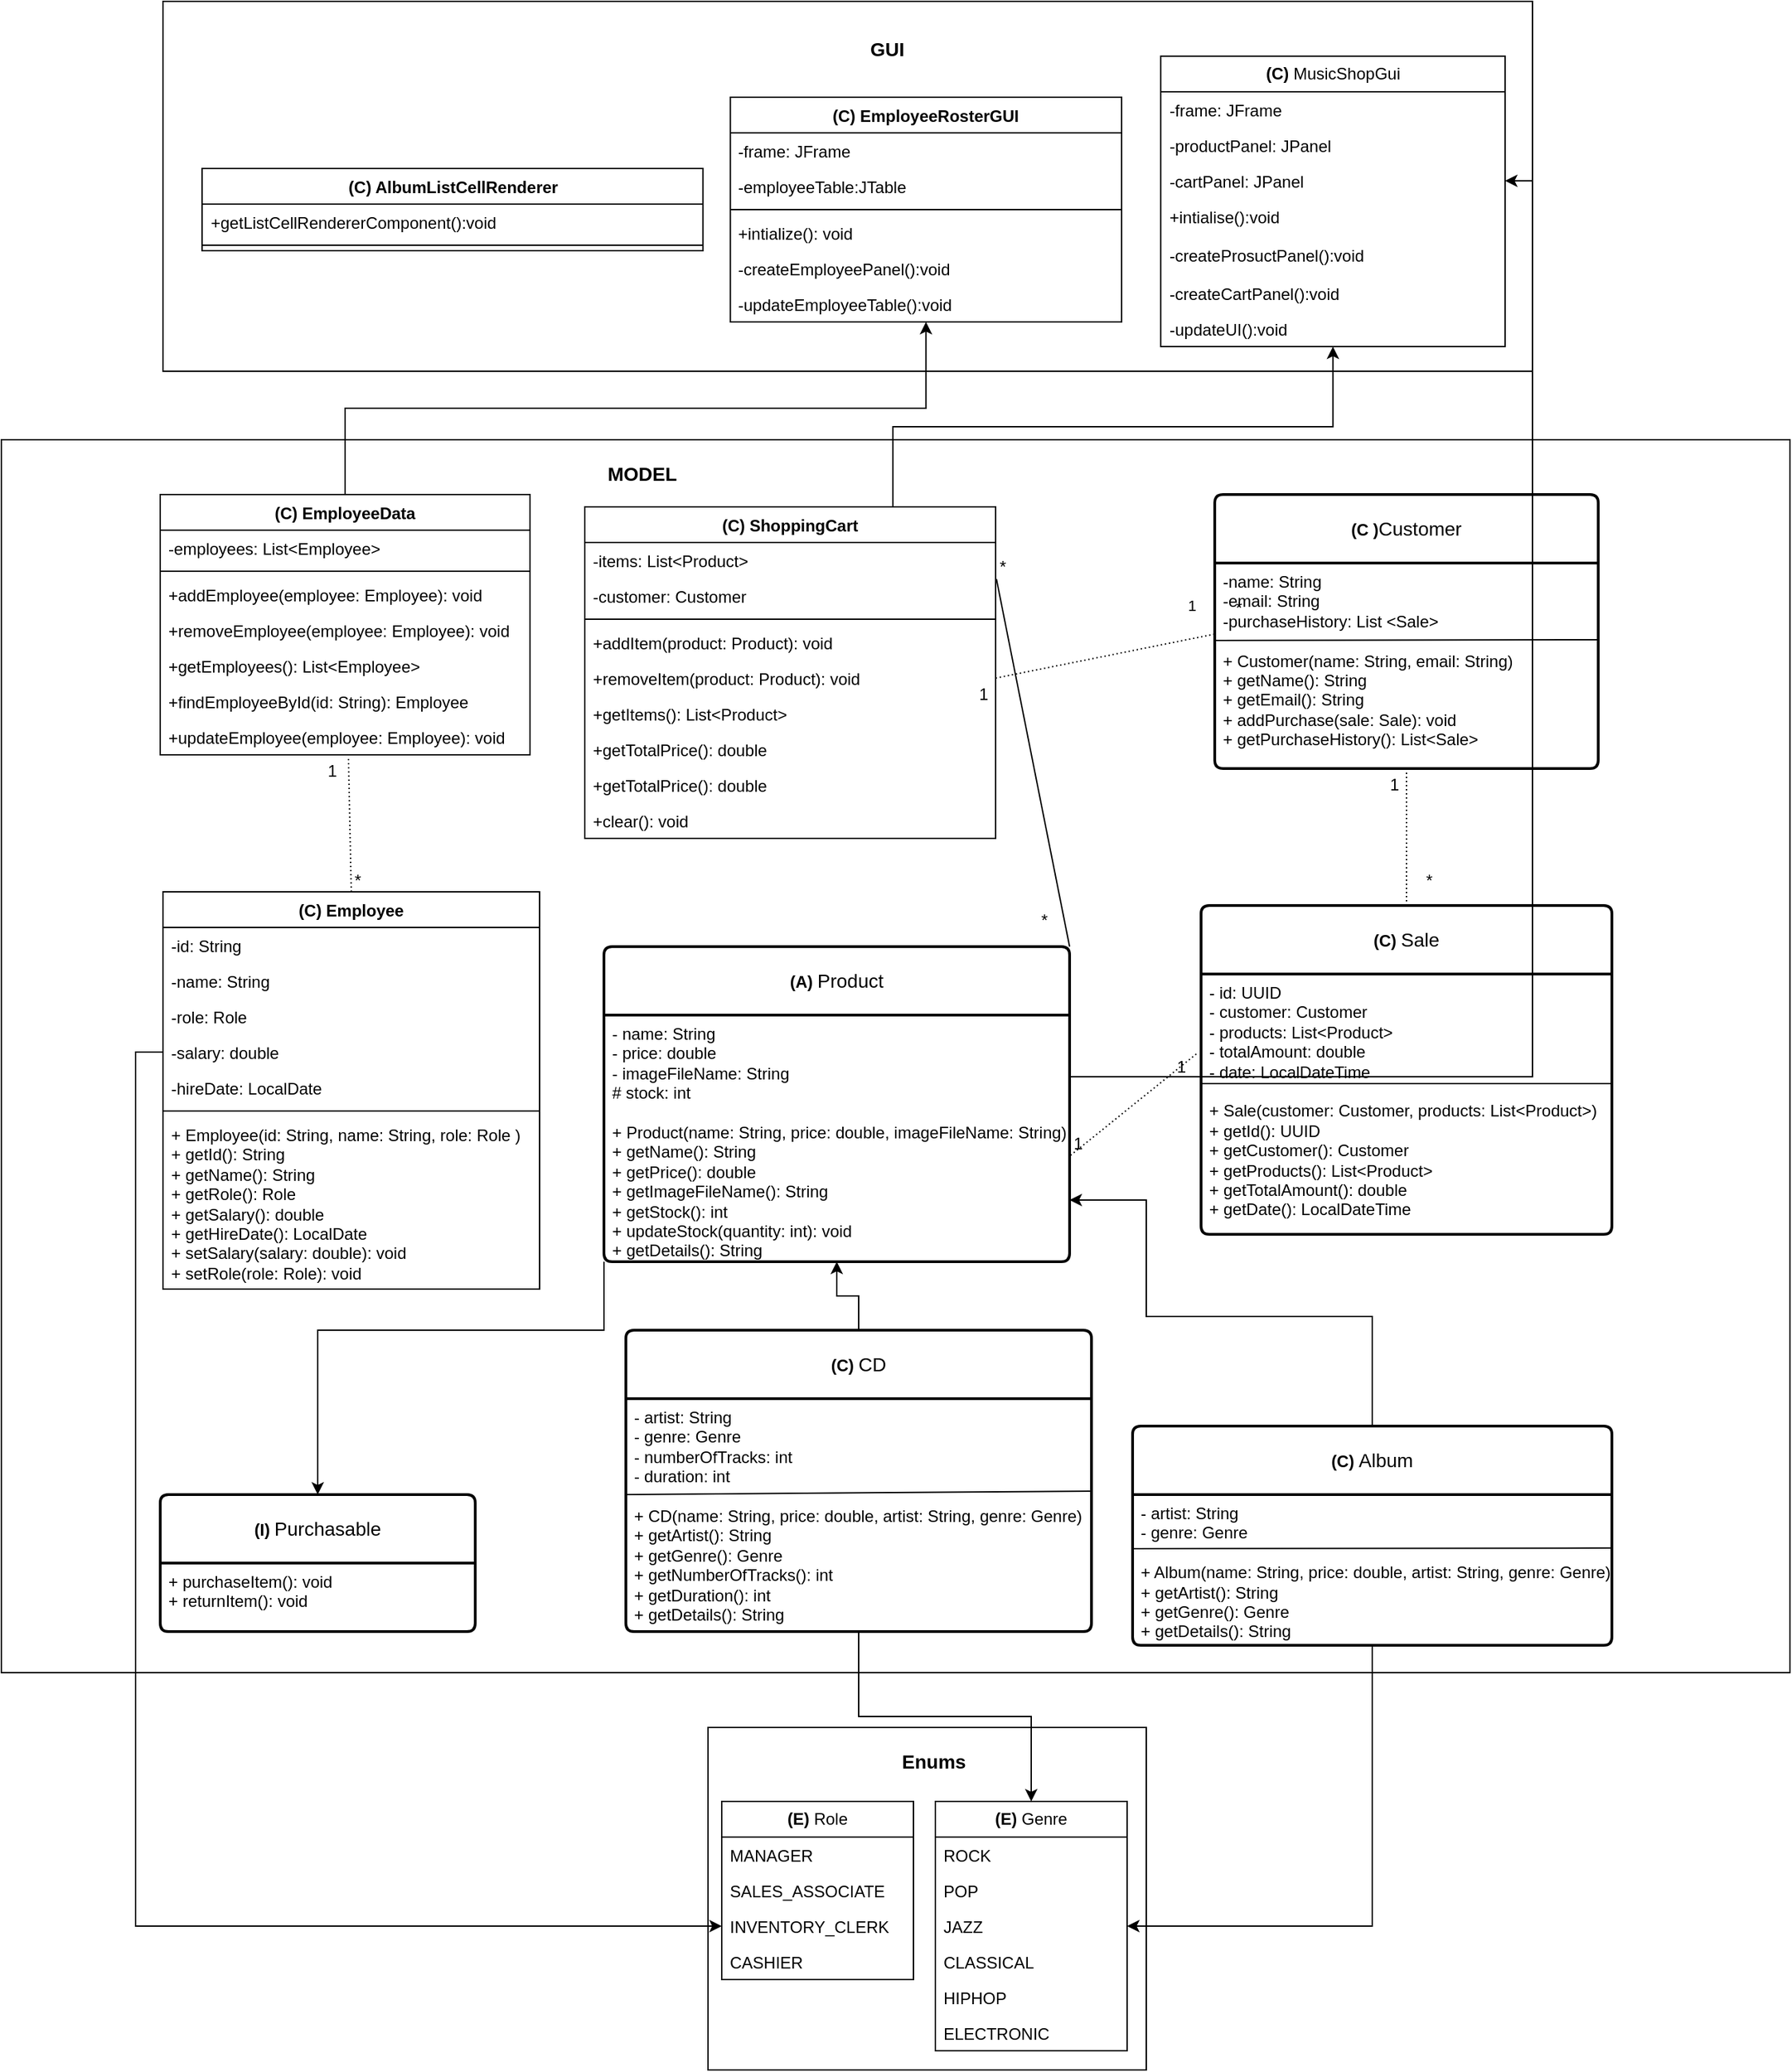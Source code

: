 <mxfile version="24.9.3">
  <diagram id="C5RBs43oDa-KdzZeNtuy" name="Page-1">
    <mxGraphModel dx="3143" dy="1202" grid="1" gridSize="10" guides="1" tooltips="1" connect="1" arrows="1" fold="1" page="1" pageScale="1" pageWidth="827" pageHeight="1169" math="0" shadow="0">
      <root>
        <mxCell id="WIyWlLk6GJQsqaUBKTNV-0" />
        <mxCell id="WIyWlLk6GJQsqaUBKTNV-1" parent="WIyWlLk6GJQsqaUBKTNV-0" />
        <mxCell id="kFVm6DLGCeXIeXEloJKa-37" value="" style="group" parent="WIyWlLk6GJQsqaUBKTNV-1" vertex="1" connectable="0">
          <mxGeometry x="490" y="1280" width="320" height="250" as="geometry" />
        </mxCell>
        <mxCell id="kFVm6DLGCeXIeXEloJKa-22" value="" style="rounded=0;whiteSpace=wrap;html=1;" parent="kFVm6DLGCeXIeXEloJKa-37" vertex="1">
          <mxGeometry width="320" height="250" as="geometry" />
        </mxCell>
        <mxCell id="kFVm6DLGCeXIeXEloJKa-23" value="&lt;font style=&quot;font-size: 14px;&quot;&gt;&lt;b&gt;Enums&lt;/b&gt;&lt;/font&gt;" style="text;html=1;align=center;verticalAlign=middle;whiteSpace=wrap;rounded=0;" parent="kFVm6DLGCeXIeXEloJKa-37" vertex="1">
          <mxGeometry x="120" y="10" width="90" height="30" as="geometry" />
        </mxCell>
        <mxCell id="kFVm6DLGCeXIeXEloJKa-29" value="&lt;span style=&quot;font-weight: 700;&quot;&gt;(E)&amp;nbsp;&lt;/span&gt;Role" style="swimlane;fontStyle=0;childLayout=stackLayout;horizontal=1;startSize=26;fillColor=none;horizontalStack=0;resizeParent=1;resizeParentMax=0;resizeLast=0;collapsible=1;marginBottom=0;whiteSpace=wrap;html=1;" parent="kFVm6DLGCeXIeXEloJKa-37" vertex="1">
          <mxGeometry x="10" y="54" width="140" height="130" as="geometry" />
        </mxCell>
        <mxCell id="kFVm6DLGCeXIeXEloJKa-30" value="MANAGER" style="text;strokeColor=none;fillColor=none;align=left;verticalAlign=top;spacingLeft=4;spacingRight=4;overflow=hidden;rotatable=0;points=[[0,0.5],[1,0.5]];portConstraint=eastwest;whiteSpace=wrap;html=1;" parent="kFVm6DLGCeXIeXEloJKa-29" vertex="1">
          <mxGeometry y="26" width="140" height="26" as="geometry" />
        </mxCell>
        <mxCell id="kFVm6DLGCeXIeXEloJKa-31" value="SALES_ASSOCIATE" style="text;strokeColor=none;fillColor=none;align=left;verticalAlign=top;spacingLeft=4;spacingRight=4;overflow=hidden;rotatable=0;points=[[0,0.5],[1,0.5]];portConstraint=eastwest;whiteSpace=wrap;html=1;" parent="kFVm6DLGCeXIeXEloJKa-29" vertex="1">
          <mxGeometry y="52" width="140" height="26" as="geometry" />
        </mxCell>
        <mxCell id="kFVm6DLGCeXIeXEloJKa-32" value="INVENTORY_CLERK" style="text;strokeColor=none;fillColor=none;align=left;verticalAlign=top;spacingLeft=4;spacingRight=4;overflow=hidden;rotatable=0;points=[[0,0.5],[1,0.5]];portConstraint=eastwest;whiteSpace=wrap;html=1;" parent="kFVm6DLGCeXIeXEloJKa-29" vertex="1">
          <mxGeometry y="78" width="140" height="26" as="geometry" />
        </mxCell>
        <mxCell id="kFVm6DLGCeXIeXEloJKa-41" value="CASHIER" style="text;strokeColor=none;fillColor=none;align=left;verticalAlign=top;spacingLeft=4;spacingRight=4;overflow=hidden;rotatable=0;points=[[0,0.5],[1,0.5]];portConstraint=eastwest;whiteSpace=wrap;html=1;" parent="kFVm6DLGCeXIeXEloJKa-29" vertex="1">
          <mxGeometry y="104" width="140" height="26" as="geometry" />
        </mxCell>
        <mxCell id="kFVm6DLGCeXIeXEloJKa-33" value="&lt;span style=&quot;font-weight: 700;&quot;&gt;(E)&amp;nbsp;&lt;/span&gt;Genre" style="swimlane;fontStyle=0;childLayout=stackLayout;horizontal=1;startSize=26;fillColor=none;horizontalStack=0;resizeParent=1;resizeParentMax=0;resizeLast=0;collapsible=1;marginBottom=0;whiteSpace=wrap;html=1;" parent="kFVm6DLGCeXIeXEloJKa-37" vertex="1">
          <mxGeometry x="166" y="54" width="140" height="182" as="geometry" />
        </mxCell>
        <mxCell id="kFVm6DLGCeXIeXEloJKa-34" value="ROCK" style="text;strokeColor=none;fillColor=none;align=left;verticalAlign=top;spacingLeft=4;spacingRight=4;overflow=hidden;rotatable=0;points=[[0,0.5],[1,0.5]];portConstraint=eastwest;whiteSpace=wrap;html=1;" parent="kFVm6DLGCeXIeXEloJKa-33" vertex="1">
          <mxGeometry y="26" width="140" height="26" as="geometry" />
        </mxCell>
        <mxCell id="kFVm6DLGCeXIeXEloJKa-35" value="POP" style="text;strokeColor=none;fillColor=none;align=left;verticalAlign=top;spacingLeft=4;spacingRight=4;overflow=hidden;rotatable=0;points=[[0,0.5],[1,0.5]];portConstraint=eastwest;whiteSpace=wrap;html=1;" parent="kFVm6DLGCeXIeXEloJKa-33" vertex="1">
          <mxGeometry y="52" width="140" height="26" as="geometry" />
        </mxCell>
        <mxCell id="kFVm6DLGCeXIeXEloJKa-36" value="JAZZ" style="text;strokeColor=none;fillColor=none;align=left;verticalAlign=top;spacingLeft=4;spacingRight=4;overflow=hidden;rotatable=0;points=[[0,0.5],[1,0.5]];portConstraint=eastwest;whiteSpace=wrap;html=1;" parent="kFVm6DLGCeXIeXEloJKa-33" vertex="1">
          <mxGeometry y="78" width="140" height="26" as="geometry" />
        </mxCell>
        <mxCell id="kFVm6DLGCeXIeXEloJKa-38" value="CLASSICAL" style="text;strokeColor=none;fillColor=none;align=left;verticalAlign=top;spacingLeft=4;spacingRight=4;overflow=hidden;rotatable=0;points=[[0,0.5],[1,0.5]];portConstraint=eastwest;whiteSpace=wrap;html=1;" parent="kFVm6DLGCeXIeXEloJKa-33" vertex="1">
          <mxGeometry y="104" width="140" height="26" as="geometry" />
        </mxCell>
        <mxCell id="kFVm6DLGCeXIeXEloJKa-39" value="HIPHOP" style="text;strokeColor=none;fillColor=none;align=left;verticalAlign=top;spacingLeft=4;spacingRight=4;overflow=hidden;rotatable=0;points=[[0,0.5],[1,0.5]];portConstraint=eastwest;whiteSpace=wrap;html=1;" parent="kFVm6DLGCeXIeXEloJKa-33" vertex="1">
          <mxGeometry y="130" width="140" height="26" as="geometry" />
        </mxCell>
        <mxCell id="kFVm6DLGCeXIeXEloJKa-40" value="ELECTRONIC" style="text;strokeColor=none;fillColor=none;align=left;verticalAlign=top;spacingLeft=4;spacingRight=4;overflow=hidden;rotatable=0;points=[[0,0.5],[1,0.5]];portConstraint=eastwest;whiteSpace=wrap;html=1;" parent="kFVm6DLGCeXIeXEloJKa-33" vertex="1">
          <mxGeometry y="156" width="140" height="26" as="geometry" />
        </mxCell>
        <mxCell id="kFVm6DLGCeXIeXEloJKa-62" value="" style="group" parent="WIyWlLk6GJQsqaUBKTNV-1" vertex="1" connectable="0">
          <mxGeometry x="92" y="20" width="1000" height="270" as="geometry" />
        </mxCell>
        <mxCell id="kFVm6DLGCeXIeXEloJKa-42" value="" style="rounded=0;whiteSpace=wrap;html=1;" parent="kFVm6DLGCeXIeXEloJKa-62" vertex="1">
          <mxGeometry width="1000.0" height="270" as="geometry" />
        </mxCell>
        <mxCell id="kFVm6DLGCeXIeXEloJKa-43" value="(C) AlbumListCellRenderer" style="swimlane;fontStyle=1;align=center;verticalAlign=top;childLayout=stackLayout;horizontal=1;startSize=26;horizontalStack=0;resizeParent=1;resizeParentMax=0;resizeLast=0;collapsible=1;marginBottom=0;whiteSpace=wrap;html=1;" parent="kFVm6DLGCeXIeXEloJKa-62" vertex="1">
          <mxGeometry x="28.571" y="122" width="365.714" height="60" as="geometry" />
        </mxCell>
        <mxCell id="kFVm6DLGCeXIeXEloJKa-44" value="+getListCellRendererComponent():void" style="text;strokeColor=none;fillColor=none;align=left;verticalAlign=top;spacingLeft=4;spacingRight=4;overflow=hidden;rotatable=0;points=[[0,0.5],[1,0.5]];portConstraint=eastwest;whiteSpace=wrap;html=1;" parent="kFVm6DLGCeXIeXEloJKa-43" vertex="1">
          <mxGeometry y="26" width="365.714" height="26" as="geometry" />
        </mxCell>
        <mxCell id="kFVm6DLGCeXIeXEloJKa-45" value="" style="line;strokeWidth=1;fillColor=none;align=left;verticalAlign=middle;spacingTop=-1;spacingLeft=3;spacingRight=3;rotatable=0;labelPosition=right;points=[];portConstraint=eastwest;strokeColor=inherit;" parent="kFVm6DLGCeXIeXEloJKa-43" vertex="1">
          <mxGeometry y="52" width="365.714" height="8" as="geometry" />
        </mxCell>
        <mxCell id="kFVm6DLGCeXIeXEloJKa-46" value="&lt;span style=&quot;font-weight: 700;&quot;&gt;(C)&amp;nbsp;&lt;/span&gt;MusicShopGui" style="swimlane;fontStyle=0;childLayout=stackLayout;horizontal=1;startSize=26;fillColor=none;horizontalStack=0;resizeParent=1;resizeParentMax=0;resizeLast=0;collapsible=1;marginBottom=0;whiteSpace=wrap;html=1;" parent="kFVm6DLGCeXIeXEloJKa-62" vertex="1">
          <mxGeometry x="728.571" y="40" width="251.429" height="212" as="geometry" />
        </mxCell>
        <mxCell id="kFVm6DLGCeXIeXEloJKa-47" value="-frame: JFrame&lt;div&gt;&lt;br&gt;&lt;/div&gt;" style="text;strokeColor=none;fillColor=none;align=left;verticalAlign=top;spacingLeft=4;spacingRight=4;overflow=hidden;rotatable=0;points=[[0,0.5],[1,0.5]];portConstraint=eastwest;whiteSpace=wrap;html=1;" parent="kFVm6DLGCeXIeXEloJKa-46" vertex="1">
          <mxGeometry y="26" width="251.429" height="26" as="geometry" />
        </mxCell>
        <mxCell id="kFVm6DLGCeXIeXEloJKa-48" value="&lt;div&gt;-productPanel: JPanel&lt;/div&gt;" style="text;strokeColor=none;fillColor=none;align=left;verticalAlign=top;spacingLeft=4;spacingRight=4;overflow=hidden;rotatable=0;points=[[0,0.5],[1,0.5]];portConstraint=eastwest;whiteSpace=wrap;html=1;" parent="kFVm6DLGCeXIeXEloJKa-46" vertex="1">
          <mxGeometry y="52" width="251.429" height="26" as="geometry" />
        </mxCell>
        <mxCell id="kFVm6DLGCeXIeXEloJKa-49" value="-cartPanel: JPanel" style="text;strokeColor=none;fillColor=none;align=left;verticalAlign=top;spacingLeft=4;spacingRight=4;overflow=hidden;rotatable=0;points=[[0,0.5],[1,0.5]];portConstraint=eastwest;whiteSpace=wrap;html=1;" parent="kFVm6DLGCeXIeXEloJKa-46" vertex="1">
          <mxGeometry y="78" width="251.429" height="26" as="geometry" />
        </mxCell>
        <mxCell id="kFVm6DLGCeXIeXEloJKa-50" value="&lt;div&gt;+intialise():void&lt;/div&gt;" style="text;strokeColor=none;fillColor=none;align=left;verticalAlign=top;spacingLeft=4;spacingRight=4;overflow=hidden;rotatable=0;points=[[0,0.5],[1,0.5]];portConstraint=eastwest;whiteSpace=wrap;html=1;" parent="kFVm6DLGCeXIeXEloJKa-46" vertex="1">
          <mxGeometry y="104" width="251.429" height="28" as="geometry" />
        </mxCell>
        <mxCell id="kFVm6DLGCeXIeXEloJKa-51" value="-createProsuctPanel():void" style="text;strokeColor=none;fillColor=none;align=left;verticalAlign=top;spacingLeft=4;spacingRight=4;overflow=hidden;rotatable=0;points=[[0,0.5],[1,0.5]];portConstraint=eastwest;whiteSpace=wrap;html=1;" parent="kFVm6DLGCeXIeXEloJKa-46" vertex="1">
          <mxGeometry y="132" width="251.429" height="28" as="geometry" />
        </mxCell>
        <mxCell id="kFVm6DLGCeXIeXEloJKa-52" value="-createCartPanel():void" style="text;strokeColor=none;fillColor=none;align=left;verticalAlign=top;spacingLeft=4;spacingRight=4;overflow=hidden;rotatable=0;points=[[0,0.5],[1,0.5]];portConstraint=eastwest;whiteSpace=wrap;html=1;" parent="kFVm6DLGCeXIeXEloJKa-46" vertex="1">
          <mxGeometry y="160" width="251.429" height="26" as="geometry" />
        </mxCell>
        <mxCell id="kFVm6DLGCeXIeXEloJKa-53" value="-updateUI():void" style="text;strokeColor=none;fillColor=none;align=left;verticalAlign=top;spacingLeft=4;spacingRight=4;overflow=hidden;rotatable=0;points=[[0,0.5],[1,0.5]];portConstraint=eastwest;whiteSpace=wrap;html=1;" parent="kFVm6DLGCeXIeXEloJKa-46" vertex="1">
          <mxGeometry y="186" width="251.429" height="26" as="geometry" />
        </mxCell>
        <mxCell id="kFVm6DLGCeXIeXEloJKa-54" value="(C) EmployeeRosterGUI" style="swimlane;fontStyle=1;align=center;verticalAlign=top;childLayout=stackLayout;horizontal=1;startSize=26;horizontalStack=0;resizeParent=1;resizeParentMax=0;resizeLast=0;collapsible=1;marginBottom=0;whiteSpace=wrap;html=1;" parent="kFVm6DLGCeXIeXEloJKa-62" vertex="1">
          <mxGeometry x="414.286" y="70" width="285.714" height="164" as="geometry" />
        </mxCell>
        <mxCell id="kFVm6DLGCeXIeXEloJKa-55" value="-frame: JFrame&lt;div&gt;&lt;br&gt;&lt;/div&gt;" style="text;strokeColor=none;fillColor=none;align=left;verticalAlign=top;spacingLeft=4;spacingRight=4;overflow=hidden;rotatable=0;points=[[0,0.5],[1,0.5]];portConstraint=eastwest;whiteSpace=wrap;html=1;" parent="kFVm6DLGCeXIeXEloJKa-54" vertex="1">
          <mxGeometry y="26" width="285.714" height="26" as="geometry" />
        </mxCell>
        <mxCell id="kFVm6DLGCeXIeXEloJKa-56" value="-employeeTable:JTable" style="text;strokeColor=none;fillColor=none;align=left;verticalAlign=top;spacingLeft=4;spacingRight=4;overflow=hidden;rotatable=0;points=[[0,0.5],[1,0.5]];portConstraint=eastwest;whiteSpace=wrap;html=1;" parent="kFVm6DLGCeXIeXEloJKa-54" vertex="1">
          <mxGeometry y="52" width="285.714" height="26" as="geometry" />
        </mxCell>
        <mxCell id="kFVm6DLGCeXIeXEloJKa-57" value="" style="line;strokeWidth=1;fillColor=none;align=left;verticalAlign=middle;spacingTop=-1;spacingLeft=3;spacingRight=3;rotatable=0;labelPosition=right;points=[];portConstraint=eastwest;strokeColor=inherit;" parent="kFVm6DLGCeXIeXEloJKa-54" vertex="1">
          <mxGeometry y="78" width="285.714" height="8" as="geometry" />
        </mxCell>
        <mxCell id="kFVm6DLGCeXIeXEloJKa-58" value="&lt;div&gt;+intialize(): void&lt;/div&gt;" style="text;strokeColor=none;fillColor=none;align=left;verticalAlign=top;spacingLeft=4;spacingRight=4;overflow=hidden;rotatable=0;points=[[0,0.5],[1,0.5]];portConstraint=eastwest;whiteSpace=wrap;html=1;" parent="kFVm6DLGCeXIeXEloJKa-54" vertex="1">
          <mxGeometry y="86" width="285.714" height="26" as="geometry" />
        </mxCell>
        <mxCell id="kFVm6DLGCeXIeXEloJKa-59" value="&lt;div&gt;-createEmployeePanel():void&lt;/div&gt;" style="text;strokeColor=none;fillColor=none;align=left;verticalAlign=top;spacingLeft=4;spacingRight=4;overflow=hidden;rotatable=0;points=[[0,0.5],[1,0.5]];portConstraint=eastwest;whiteSpace=wrap;html=1;" parent="kFVm6DLGCeXIeXEloJKa-54" vertex="1">
          <mxGeometry y="112" width="285.714" height="26" as="geometry" />
        </mxCell>
        <mxCell id="kFVm6DLGCeXIeXEloJKa-60" value="&lt;div&gt;-updateEmployeeTable():void&lt;/div&gt;" style="text;strokeColor=none;fillColor=none;align=left;verticalAlign=top;spacingLeft=4;spacingRight=4;overflow=hidden;rotatable=0;points=[[0,0.5],[1,0.5]];portConstraint=eastwest;whiteSpace=wrap;html=1;" parent="kFVm6DLGCeXIeXEloJKa-54" vertex="1">
          <mxGeometry y="138" width="285.714" height="26" as="geometry" />
        </mxCell>
        <mxCell id="kFVm6DLGCeXIeXEloJKa-61" value="&lt;font style=&quot;font-size: 14px;&quot;&gt;&lt;b&gt;GUI&lt;/b&gt;&lt;/font&gt;" style="text;html=1;align=center;verticalAlign=middle;whiteSpace=wrap;rounded=0;" parent="kFVm6DLGCeXIeXEloJKa-62" vertex="1">
          <mxGeometry x="385.714" y="10" width="285.714" height="50" as="geometry" />
        </mxCell>
        <mxCell id="kFVm6DLGCeXIeXEloJKa-63" value="" style="rounded=0;whiteSpace=wrap;html=1;" parent="WIyWlLk6GJQsqaUBKTNV-1" vertex="1">
          <mxGeometry x="-26" y="340" width="1306" height="900" as="geometry" />
        </mxCell>
        <mxCell id="kFVm6DLGCeXIeXEloJKa-64" value="&lt;font style=&quot;font-size: 14px;&quot;&gt;&lt;b&gt;MODEL&lt;/b&gt;&lt;/font&gt;" style="text;html=1;align=center;verticalAlign=middle;whiteSpace=wrap;rounded=0;" parent="WIyWlLk6GJQsqaUBKTNV-1" vertex="1">
          <mxGeometry x="367" y="330" width="150" height="70" as="geometry" />
        </mxCell>
        <mxCell id="i0VJuO2JSiCdqMd-ub6m-29" style="edgeStyle=orthogonalEdgeStyle;rounded=0;orthogonalLoop=1;jettySize=auto;html=1;exitX=0.5;exitY=0;exitDx=0;exitDy=0;" parent="WIyWlLk6GJQsqaUBKTNV-1" source="i0VJuO2JSiCdqMd-ub6m-20" target="kFVm6DLGCeXIeXEloJKa-54" edge="1">
          <mxGeometry relative="1" as="geometry" />
        </mxCell>
        <mxCell id="i0VJuO2JSiCdqMd-ub6m-20" value="(C) EmployeeData" style="swimlane;fontStyle=1;align=center;verticalAlign=top;childLayout=stackLayout;horizontal=1;startSize=26;horizontalStack=0;resizeParent=1;resizeParentMax=0;resizeLast=0;collapsible=1;marginBottom=0;whiteSpace=wrap;html=1;" parent="WIyWlLk6GJQsqaUBKTNV-1" vertex="1">
          <mxGeometry x="90" y="380" width="270" height="190" as="geometry" />
        </mxCell>
        <mxCell id="i0VJuO2JSiCdqMd-ub6m-21" value="&lt;div&gt;-employees: List&amp;lt;Employee&amp;gt;&lt;/div&gt;" style="text;strokeColor=none;fillColor=none;align=left;verticalAlign=top;spacingLeft=4;spacingRight=4;overflow=hidden;rotatable=0;points=[[0,0.5],[1,0.5]];portConstraint=eastwest;whiteSpace=wrap;html=1;" parent="i0VJuO2JSiCdqMd-ub6m-20" vertex="1">
          <mxGeometry y="26" width="270" height="26" as="geometry" />
        </mxCell>
        <mxCell id="i0VJuO2JSiCdqMd-ub6m-22" value="" style="line;strokeWidth=1;fillColor=none;align=left;verticalAlign=middle;spacingTop=-1;spacingLeft=3;spacingRight=3;rotatable=0;labelPosition=right;points=[];portConstraint=eastwest;strokeColor=inherit;" parent="i0VJuO2JSiCdqMd-ub6m-20" vertex="1">
          <mxGeometry y="52" width="270" height="8" as="geometry" />
        </mxCell>
        <mxCell id="i0VJuO2JSiCdqMd-ub6m-23" value="+addEmployee(employee: Employee): void" style="text;strokeColor=none;fillColor=none;align=left;verticalAlign=top;spacingLeft=4;spacingRight=4;overflow=hidden;rotatable=0;points=[[0,0.5],[1,0.5]];portConstraint=eastwest;whiteSpace=wrap;html=1;" parent="i0VJuO2JSiCdqMd-ub6m-20" vertex="1">
          <mxGeometry y="60" width="270" height="26" as="geometry" />
        </mxCell>
        <mxCell id="i0VJuO2JSiCdqMd-ub6m-24" value="&lt;div&gt;+removeEmployee(employee: Employee): void&lt;/div&gt;" style="text;strokeColor=none;fillColor=none;align=left;verticalAlign=top;spacingLeft=4;spacingRight=4;overflow=hidden;rotatable=0;points=[[0,0.5],[1,0.5]];portConstraint=eastwest;whiteSpace=wrap;html=1;" parent="i0VJuO2JSiCdqMd-ub6m-20" vertex="1">
          <mxGeometry y="86" width="270" height="26" as="geometry" />
        </mxCell>
        <mxCell id="i0VJuO2JSiCdqMd-ub6m-25" value="&lt;div&gt;+getEmployees(): List&amp;lt;Employee&amp;gt;&lt;/div&gt;" style="text;strokeColor=none;fillColor=none;align=left;verticalAlign=top;spacingLeft=4;spacingRight=4;overflow=hidden;rotatable=0;points=[[0,0.5],[1,0.5]];portConstraint=eastwest;whiteSpace=wrap;html=1;" parent="i0VJuO2JSiCdqMd-ub6m-20" vertex="1">
          <mxGeometry y="112" width="270" height="26" as="geometry" />
        </mxCell>
        <mxCell id="i0VJuO2JSiCdqMd-ub6m-26" value="&lt;div&gt;+findEmployeeById(id: String): Employee&lt;/div&gt;" style="text;strokeColor=none;fillColor=none;align=left;verticalAlign=top;spacingLeft=4;spacingRight=4;overflow=hidden;rotatable=0;points=[[0,0.5],[1,0.5]];portConstraint=eastwest;whiteSpace=wrap;html=1;" parent="i0VJuO2JSiCdqMd-ub6m-20" vertex="1">
          <mxGeometry y="138" width="270" height="26" as="geometry" />
        </mxCell>
        <mxCell id="i0VJuO2JSiCdqMd-ub6m-27" value="&lt;div&gt;+updateEmployee(employee: Employee): void&lt;/div&gt;" style="text;strokeColor=none;fillColor=none;align=left;verticalAlign=top;spacingLeft=4;spacingRight=4;overflow=hidden;rotatable=0;points=[[0,0.5],[1,0.5]];portConstraint=eastwest;whiteSpace=wrap;html=1;" parent="i0VJuO2JSiCdqMd-ub6m-20" vertex="1">
          <mxGeometry y="164" width="270" height="26" as="geometry" />
        </mxCell>
        <mxCell id="i0VJuO2JSiCdqMd-ub6m-40" style="edgeStyle=orthogonalEdgeStyle;rounded=0;orthogonalLoop=1;jettySize=auto;html=1;exitX=0.75;exitY=0;exitDx=0;exitDy=0;" parent="WIyWlLk6GJQsqaUBKTNV-1" source="i0VJuO2JSiCdqMd-ub6m-30" target="kFVm6DLGCeXIeXEloJKa-46" edge="1">
          <mxGeometry relative="1" as="geometry" />
        </mxCell>
        <mxCell id="i0VJuO2JSiCdqMd-ub6m-30" value="(C) ShoppingCart" style="swimlane;fontStyle=1;align=center;verticalAlign=top;childLayout=stackLayout;horizontal=1;startSize=26;horizontalStack=0;resizeParent=1;resizeParentMax=0;resizeLast=0;collapsible=1;marginBottom=0;whiteSpace=wrap;html=1;" parent="WIyWlLk6GJQsqaUBKTNV-1" vertex="1">
          <mxGeometry x="400" y="389" width="300" height="242" as="geometry" />
        </mxCell>
        <mxCell id="i0VJuO2JSiCdqMd-ub6m-31" value="-items: List&amp;lt;Product&amp;gt;" style="text;strokeColor=none;fillColor=none;align=left;verticalAlign=top;spacingLeft=4;spacingRight=4;overflow=hidden;rotatable=0;points=[[0,0.5],[1,0.5]];portConstraint=eastwest;whiteSpace=wrap;html=1;" parent="i0VJuO2JSiCdqMd-ub6m-30" vertex="1">
          <mxGeometry y="26" width="300" height="26" as="geometry" />
        </mxCell>
        <mxCell id="i0VJuO2JSiCdqMd-ub6m-33" value="-customer: Customer" style="text;strokeColor=none;fillColor=none;align=left;verticalAlign=top;spacingLeft=4;spacingRight=4;overflow=hidden;rotatable=0;points=[[0,0.5],[1,0.5]];portConstraint=eastwest;whiteSpace=wrap;html=1;" parent="i0VJuO2JSiCdqMd-ub6m-30" vertex="1">
          <mxGeometry y="52" width="300" height="26" as="geometry" />
        </mxCell>
        <mxCell id="i0VJuO2JSiCdqMd-ub6m-32" value="" style="line;strokeWidth=1;fillColor=none;align=left;verticalAlign=middle;spacingTop=-1;spacingLeft=3;spacingRight=3;rotatable=0;labelPosition=right;points=[];portConstraint=eastwest;strokeColor=inherit;" parent="i0VJuO2JSiCdqMd-ub6m-30" vertex="1">
          <mxGeometry y="78" width="300" height="8" as="geometry" />
        </mxCell>
        <mxCell id="i0VJuO2JSiCdqMd-ub6m-34" value="+addItem(product: Product): void" style="text;strokeColor=none;fillColor=none;align=left;verticalAlign=top;spacingLeft=4;spacingRight=4;overflow=hidden;rotatable=0;points=[[0,0.5],[1,0.5]];portConstraint=eastwest;whiteSpace=wrap;html=1;" parent="i0VJuO2JSiCdqMd-ub6m-30" vertex="1">
          <mxGeometry y="86" width="300" height="26" as="geometry" />
        </mxCell>
        <mxCell id="i0VJuO2JSiCdqMd-ub6m-35" value="+removeItem(product: Product): void" style="text;strokeColor=none;fillColor=none;align=left;verticalAlign=top;spacingLeft=4;spacingRight=4;overflow=hidden;rotatable=0;points=[[0,0.5],[1,0.5]];portConstraint=eastwest;whiteSpace=wrap;html=1;" parent="i0VJuO2JSiCdqMd-ub6m-30" vertex="1">
          <mxGeometry y="112" width="300" height="26" as="geometry" />
        </mxCell>
        <mxCell id="i0VJuO2JSiCdqMd-ub6m-36" value="+getItems(): List&amp;lt;Product&amp;gt;" style="text;strokeColor=none;fillColor=none;align=left;verticalAlign=top;spacingLeft=4;spacingRight=4;overflow=hidden;rotatable=0;points=[[0,0.5],[1,0.5]];portConstraint=eastwest;whiteSpace=wrap;html=1;" parent="i0VJuO2JSiCdqMd-ub6m-30" vertex="1">
          <mxGeometry y="138" width="300" height="26" as="geometry" />
        </mxCell>
        <mxCell id="i0VJuO2JSiCdqMd-ub6m-37" value="+getTotalPrice(): double" style="text;strokeColor=none;fillColor=none;align=left;verticalAlign=top;spacingLeft=4;spacingRight=4;overflow=hidden;rotatable=0;points=[[0,0.5],[1,0.5]];portConstraint=eastwest;whiteSpace=wrap;html=1;" parent="i0VJuO2JSiCdqMd-ub6m-30" vertex="1">
          <mxGeometry y="164" width="300" height="26" as="geometry" />
        </mxCell>
        <mxCell id="i0VJuO2JSiCdqMd-ub6m-38" value="+getTotalPrice(): double&lt;div&gt;&lt;/div&gt;" style="text;strokeColor=none;fillColor=none;align=left;verticalAlign=top;spacingLeft=4;spacingRight=4;overflow=hidden;rotatable=0;points=[[0,0.5],[1,0.5]];portConstraint=eastwest;whiteSpace=wrap;html=1;" parent="i0VJuO2JSiCdqMd-ub6m-30" vertex="1">
          <mxGeometry y="190" width="300" height="26" as="geometry" />
        </mxCell>
        <mxCell id="i0VJuO2JSiCdqMd-ub6m-39" value="+clear(): void&lt;div&gt;&lt;/div&gt;" style="text;strokeColor=none;fillColor=none;align=left;verticalAlign=top;spacingLeft=4;spacingRight=4;overflow=hidden;rotatable=0;points=[[0,0.5],[1,0.5]];portConstraint=eastwest;whiteSpace=wrap;html=1;" parent="i0VJuO2JSiCdqMd-ub6m-30" vertex="1">
          <mxGeometry y="216" width="300" height="26" as="geometry" />
        </mxCell>
        <mxCell id="i0VJuO2JSiCdqMd-ub6m-41" value="(C) Employee" style="swimlane;fontStyle=1;align=center;verticalAlign=top;childLayout=stackLayout;horizontal=1;startSize=26;horizontalStack=0;resizeParent=1;resizeParentMax=0;resizeLast=0;collapsible=1;marginBottom=0;whiteSpace=wrap;html=1;" parent="WIyWlLk6GJQsqaUBKTNV-1" vertex="1">
          <mxGeometry x="92" y="670" width="275" height="290" as="geometry" />
        </mxCell>
        <mxCell id="i0VJuO2JSiCdqMd-ub6m-42" value="-id: String" style="text;strokeColor=none;fillColor=none;align=left;verticalAlign=top;spacingLeft=4;spacingRight=4;overflow=hidden;rotatable=0;points=[[0,0.5],[1,0.5]];portConstraint=eastwest;whiteSpace=wrap;html=1;" parent="i0VJuO2JSiCdqMd-ub6m-41" vertex="1">
          <mxGeometry y="26" width="275" height="26" as="geometry" />
        </mxCell>
        <mxCell id="i0VJuO2JSiCdqMd-ub6m-44" value="-name: String" style="text;strokeColor=none;fillColor=none;align=left;verticalAlign=top;spacingLeft=4;spacingRight=4;overflow=hidden;rotatable=0;points=[[0,0.5],[1,0.5]];portConstraint=eastwest;whiteSpace=wrap;html=1;" parent="i0VJuO2JSiCdqMd-ub6m-41" vertex="1">
          <mxGeometry y="52" width="275" height="26" as="geometry" />
        </mxCell>
        <mxCell id="i0VJuO2JSiCdqMd-ub6m-45" value="-role: Role" style="text;strokeColor=none;fillColor=none;align=left;verticalAlign=top;spacingLeft=4;spacingRight=4;overflow=hidden;rotatable=0;points=[[0,0.5],[1,0.5]];portConstraint=eastwest;whiteSpace=wrap;html=1;" parent="i0VJuO2JSiCdqMd-ub6m-41" vertex="1">
          <mxGeometry y="78" width="275" height="26" as="geometry" />
        </mxCell>
        <mxCell id="i0VJuO2JSiCdqMd-ub6m-46" value="-salary: double" style="text;strokeColor=none;fillColor=none;align=left;verticalAlign=top;spacingLeft=4;spacingRight=4;overflow=hidden;rotatable=0;points=[[0,0.5],[1,0.5]];portConstraint=eastwest;whiteSpace=wrap;html=1;" parent="i0VJuO2JSiCdqMd-ub6m-41" vertex="1">
          <mxGeometry y="104" width="275" height="26" as="geometry" />
        </mxCell>
        <mxCell id="i0VJuO2JSiCdqMd-ub6m-48" value="-hireDate: LocalDate" style="text;strokeColor=none;fillColor=none;align=left;verticalAlign=top;spacingLeft=4;spacingRight=4;overflow=hidden;rotatable=0;points=[[0,0.5],[1,0.5]];portConstraint=eastwest;whiteSpace=wrap;html=1;" parent="i0VJuO2JSiCdqMd-ub6m-41" vertex="1">
          <mxGeometry y="130" width="275" height="26" as="geometry" />
        </mxCell>
        <mxCell id="i0VJuO2JSiCdqMd-ub6m-43" value="" style="line;strokeWidth=1;fillColor=none;align=left;verticalAlign=middle;spacingTop=-1;spacingLeft=3;spacingRight=3;rotatable=0;labelPosition=right;points=[];portConstraint=eastwest;strokeColor=inherit;" parent="i0VJuO2JSiCdqMd-ub6m-41" vertex="1">
          <mxGeometry y="156" width="275" height="8" as="geometry" />
        </mxCell>
        <mxCell id="i0VJuO2JSiCdqMd-ub6m-47" value="+ Employee(id: String, name: String, role: Role&lt;span style=&quot;background-color: initial;&quot;&gt;&amp;nbsp;)&lt;/span&gt;&lt;div&gt;+ getId(): String&lt;/div&gt;&lt;div&gt;+ getName(): String&lt;/div&gt;&lt;div&gt;+ getRole(): Role&lt;/div&gt;&lt;div&gt;+ getSalary(): double&lt;/div&gt;&lt;div&gt;+ getHireDate(): LocalDate&lt;/div&gt;&lt;div&gt;+ setSalary(salary: double): void&lt;/div&gt;&lt;div&gt;+ setRole(role: Role): void&lt;/div&gt;&lt;div&gt;&lt;div&gt;&lt;span style=&quot;background-color: initial;&quot;&gt;&lt;br&gt;&lt;/span&gt;&lt;/div&gt;&lt;/div&gt;" style="text;strokeColor=none;fillColor=none;align=left;verticalAlign=top;spacingLeft=4;spacingRight=4;overflow=hidden;rotatable=0;points=[[0,0.5],[1,0.5]];portConstraint=eastwest;whiteSpace=wrap;html=1;" parent="i0VJuO2JSiCdqMd-ub6m-41" vertex="1">
          <mxGeometry y="164" width="275" height="126" as="geometry" />
        </mxCell>
        <mxCell id="z_xMD2iePAspOxsw3Sq0-26" value="&lt;span style=&quot;font-size: 12px; font-weight: 700;&quot;&gt;(C )&lt;/span&gt;Customer" style="swimlane;childLayout=stackLayout;horizontal=1;startSize=50;horizontalStack=0;rounded=1;fontSize=14;fontStyle=0;strokeWidth=2;resizeParent=0;resizeLast=1;shadow=0;dashed=0;align=center;arcSize=4;whiteSpace=wrap;html=1;" vertex="1" parent="WIyWlLk6GJQsqaUBKTNV-1">
          <mxGeometry x="860" y="380" width="280" height="200" as="geometry" />
        </mxCell>
        <mxCell id="z_xMD2iePAspOxsw3Sq0-28" value="" style="endArrow=none;html=1;rounded=0;entryX=0.998;entryY=0.373;entryDx=0;entryDy=0;entryPerimeter=0;" edge="1" parent="z_xMD2iePAspOxsw3Sq0-26" target="z_xMD2iePAspOxsw3Sq0-27">
          <mxGeometry relative="1" as="geometry">
            <mxPoint y="106.5" as="sourcePoint" />
            <mxPoint x="160" y="106.5" as="targetPoint" />
          </mxGeometry>
        </mxCell>
        <mxCell id="z_xMD2iePAspOxsw3Sq0-27" value="-name: String&lt;div&gt;-email: String&lt;/div&gt;&lt;div&gt;-purchaseHistory: List &amp;lt;Sale&amp;gt;&lt;/div&gt;&lt;div&gt;&lt;br&gt;&lt;/div&gt;&lt;div&gt;+ Customer(name: String, email: String)&lt;/div&gt;&lt;div&gt;+ getName(): String&lt;/div&gt;&lt;div&gt;+ getEmail(): String&lt;/div&gt;&lt;div&gt;+ addPurchase(sale: Sale): void&lt;/div&gt;&lt;div&gt;+ getPurchaseHistory(): List&amp;lt;Sale&amp;gt;&lt;/div&gt;" style="align=left;strokeColor=none;fillColor=none;spacingLeft=4;fontSize=12;verticalAlign=top;resizable=0;rotatable=0;part=1;html=1;" vertex="1" parent="z_xMD2iePAspOxsw3Sq0-26">
          <mxGeometry y="50" width="280" height="150" as="geometry" />
        </mxCell>
        <mxCell id="z_xMD2iePAspOxsw3Sq0-29" value="&lt;span style=&quot;font-size: 12px; font-weight: 700;&quot;&gt;(C)&amp;nbsp;&lt;/span&gt;Sale" style="swimlane;childLayout=stackLayout;horizontal=1;startSize=50;horizontalStack=0;rounded=1;fontSize=14;fontStyle=0;strokeWidth=2;resizeParent=0;resizeLast=1;shadow=0;dashed=0;align=center;arcSize=4;whiteSpace=wrap;html=1;" vertex="1" parent="WIyWlLk6GJQsqaUBKTNV-1">
          <mxGeometry x="850" y="680" width="300" height="240" as="geometry" />
        </mxCell>
        <mxCell id="z_xMD2iePAspOxsw3Sq0-31" value="" style="endArrow=none;html=1;rounded=0;entryX=1.002;entryY=0.421;entryDx=0;entryDy=0;entryPerimeter=0;" edge="1" parent="z_xMD2iePAspOxsw3Sq0-29" target="z_xMD2iePAspOxsw3Sq0-30">
          <mxGeometry relative="1" as="geometry">
            <mxPoint y="130" as="sourcePoint" />
            <mxPoint x="160" y="130" as="targetPoint" />
          </mxGeometry>
        </mxCell>
        <mxCell id="z_xMD2iePAspOxsw3Sq0-30" value="- id: UUID&lt;div&gt;- customer: Customer&lt;/div&gt;&lt;div&gt;- products: List&amp;lt;Product&amp;gt;&lt;/div&gt;&lt;div&gt;- totalAmount: double&lt;/div&gt;&lt;div&gt;- date: LocalDateTime&lt;/div&gt;&lt;div&gt;&lt;span style=&quot;background-color: initial;&quot;&gt;&lt;br&gt;&lt;/span&gt;&lt;/div&gt;&lt;div&gt;&lt;span style=&quot;background-color: initial;&quot;&gt;+ Sale(customer: Customer, products: List&amp;lt;Product&amp;gt;&lt;/span&gt;&lt;span style=&quot;background-color: initial;&quot;&gt;)&lt;/span&gt;&lt;/div&gt;&lt;div&gt;&lt;span style=&quot;background-color: initial;&quot;&gt;+ getId(): UUID&lt;/span&gt;&lt;/div&gt;&lt;div&gt;&lt;span style=&quot;background-color: initial;&quot;&gt;+ getCustomer(): Customer&lt;/span&gt;&lt;/div&gt;&lt;div&gt;+ getProducts(): List&amp;lt;Product&amp;gt;&lt;/div&gt;&lt;div&gt;+ getTotalAmount(): double&lt;/div&gt;&lt;div&gt;+ getDate(): LocalDateTime&lt;/div&gt;" style="align=left;strokeColor=none;fillColor=none;spacingLeft=4;fontSize=12;verticalAlign=top;resizable=0;rotatable=0;part=1;html=1;" vertex="1" parent="z_xMD2iePAspOxsw3Sq0-29">
          <mxGeometry y="50" width="300" height="190" as="geometry" />
        </mxCell>
        <mxCell id="z_xMD2iePAspOxsw3Sq0-35" value="&lt;span style=&quot;font-size: 12px; font-weight: 700;&quot;&gt;(I)&amp;nbsp;&lt;/span&gt;Purchasable" style="swimlane;childLayout=stackLayout;horizontal=1;startSize=50;horizontalStack=0;rounded=1;fontSize=14;fontStyle=0;strokeWidth=2;resizeParent=0;resizeLast=1;shadow=0;dashed=0;align=center;arcSize=4;whiteSpace=wrap;html=1;" vertex="1" parent="WIyWlLk6GJQsqaUBKTNV-1">
          <mxGeometry x="90" y="1110" width="230" height="100" as="geometry" />
        </mxCell>
        <mxCell id="z_xMD2iePAspOxsw3Sq0-36" value="+ purchaseItem(): void&lt;div&gt;+ returnItem(): void&lt;/div&gt;" style="align=left;strokeColor=none;fillColor=none;spacingLeft=4;fontSize=12;verticalAlign=top;resizable=0;rotatable=0;part=1;html=1;" vertex="1" parent="z_xMD2iePAspOxsw3Sq0-35">
          <mxGeometry y="50" width="230" height="50" as="geometry" />
        </mxCell>
        <mxCell id="z_xMD2iePAspOxsw3Sq0-79" style="edgeStyle=orthogonalEdgeStyle;rounded=0;orthogonalLoop=1;jettySize=auto;html=1;exitX=0.5;exitY=0;exitDx=0;exitDy=0;entryX=0.5;entryY=1;entryDx=0;entryDy=0;" edge="1" parent="WIyWlLk6GJQsqaUBKTNV-1" source="z_xMD2iePAspOxsw3Sq0-37" target="z_xMD2iePAspOxsw3Sq0-34">
          <mxGeometry relative="1" as="geometry" />
        </mxCell>
        <mxCell id="z_xMD2iePAspOxsw3Sq0-37" value="&lt;span style=&quot;font-size: 12px; font-weight: 700;&quot;&gt;(C)&amp;nbsp;&lt;/span&gt;CD" style="swimlane;childLayout=stackLayout;horizontal=1;startSize=50;horizontalStack=0;rounded=1;fontSize=14;fontStyle=0;strokeWidth=2;resizeParent=0;resizeLast=1;shadow=0;dashed=0;align=center;arcSize=4;whiteSpace=wrap;html=1;" vertex="1" parent="WIyWlLk6GJQsqaUBKTNV-1">
          <mxGeometry x="430" y="990" width="340" height="220" as="geometry" />
        </mxCell>
        <mxCell id="z_xMD2iePAspOxsw3Sq0-40" value="" style="endArrow=none;html=1;rounded=0;entryX=0.997;entryY=0.397;entryDx=0;entryDy=0;entryPerimeter=0;" edge="1" parent="z_xMD2iePAspOxsw3Sq0-37" target="z_xMD2iePAspOxsw3Sq0-38">
          <mxGeometry relative="1" as="geometry">
            <mxPoint y="120" as="sourcePoint" />
            <mxPoint x="160" y="120" as="targetPoint" />
          </mxGeometry>
        </mxCell>
        <mxCell id="z_xMD2iePAspOxsw3Sq0-38" value="- artist: String&lt;div&gt;- genre: Genre&lt;/div&gt;&lt;div&gt;- numberOfTracks: int&amp;nbsp;&lt;/div&gt;&lt;div&gt;- duration: int&lt;/div&gt;&lt;div&gt;&lt;br&gt;&lt;/div&gt;&lt;div&gt;+ CD(name: String, price: double, artist: String, genre: Genre)&lt;/div&gt;&lt;div&gt;+ getArtist(): String&lt;/div&gt;&lt;div&gt;+ getGenre(): Genre&lt;/div&gt;&lt;div&gt;+ getNumberOfTracks(): int&lt;/div&gt;&lt;div&gt;+ getDuration(): int&lt;/div&gt;&lt;div&gt;+ getDetails(): String&lt;/div&gt;" style="align=left;strokeColor=none;fillColor=none;spacingLeft=4;fontSize=12;verticalAlign=top;resizable=0;rotatable=0;part=1;html=1;" vertex="1" parent="z_xMD2iePAspOxsw3Sq0-37">
          <mxGeometry y="50" width="340" height="170" as="geometry" />
        </mxCell>
        <mxCell id="z_xMD2iePAspOxsw3Sq0-80" style="edgeStyle=orthogonalEdgeStyle;rounded=0;orthogonalLoop=1;jettySize=auto;html=1;exitX=0.5;exitY=0;exitDx=0;exitDy=0;entryX=1;entryY=0.75;entryDx=0;entryDy=0;" edge="1" parent="WIyWlLk6GJQsqaUBKTNV-1" source="z_xMD2iePAspOxsw3Sq0-45" target="z_xMD2iePAspOxsw3Sq0-34">
          <mxGeometry relative="1" as="geometry">
            <Array as="points">
              <mxPoint x="975" y="980" />
              <mxPoint x="810" y="980" />
              <mxPoint x="810" y="895" />
            </Array>
          </mxGeometry>
        </mxCell>
        <mxCell id="z_xMD2iePAspOxsw3Sq0-45" value="&lt;span style=&quot;font-size: 12px; font-weight: 700;&quot;&gt;(C)&amp;nbsp;&lt;/span&gt;Album" style="swimlane;childLayout=stackLayout;horizontal=1;startSize=50;horizontalStack=0;rounded=1;fontSize=14;fontStyle=0;strokeWidth=2;resizeParent=0;resizeLast=1;shadow=0;dashed=0;align=center;arcSize=4;whiteSpace=wrap;html=1;" vertex="1" parent="WIyWlLk6GJQsqaUBKTNV-1">
          <mxGeometry x="800" y="1060" width="350" height="160" as="geometry" />
        </mxCell>
        <mxCell id="z_xMD2iePAspOxsw3Sq0-47" value="" style="endArrow=none;html=1;rounded=0;entryX=0.999;entryY=0.355;entryDx=0;entryDy=0;entryPerimeter=0;" edge="1" parent="z_xMD2iePAspOxsw3Sq0-45" target="z_xMD2iePAspOxsw3Sq0-46">
          <mxGeometry relative="1" as="geometry">
            <mxPoint y="89.5" as="sourcePoint" />
            <mxPoint x="160" y="89.5" as="targetPoint" />
          </mxGeometry>
        </mxCell>
        <mxCell id="z_xMD2iePAspOxsw3Sq0-46" value="- artist: String&lt;div&gt;- genre: Genre&lt;/div&gt;&lt;div&gt;&lt;br&gt;&lt;/div&gt;&lt;div&gt;+ Album(name: String, price: double, artist: String, genre: Genre)&lt;/div&gt;&lt;div&gt;+ getArtist(): String&lt;/div&gt;&lt;div&gt;+ getGenre(): Genre&lt;/div&gt;&lt;div&gt;+ getDetails(): String&lt;/div&gt;" style="align=left;strokeColor=none;fillColor=none;spacingLeft=4;fontSize=12;verticalAlign=top;resizable=0;rotatable=0;part=1;html=1;" vertex="1" parent="z_xMD2iePAspOxsw3Sq0-45">
          <mxGeometry y="50" width="350" height="110" as="geometry" />
        </mxCell>
        <mxCell id="z_xMD2iePAspOxsw3Sq0-56" value="" style="endArrow=none;html=1;rounded=0;dashed=1;dashPattern=1 2;entryX=0.509;entryY=1.064;entryDx=0;entryDy=0;entryPerimeter=0;exitX=0.5;exitY=0;exitDx=0;exitDy=0;" edge="1" parent="WIyWlLk6GJQsqaUBKTNV-1" source="i0VJuO2JSiCdqMd-ub6m-41" target="i0VJuO2JSiCdqMd-ub6m-27">
          <mxGeometry relative="1" as="geometry">
            <mxPoint x="240" y="660" as="sourcePoint" />
            <mxPoint x="580" y="650" as="targetPoint" />
          </mxGeometry>
        </mxCell>
        <mxCell id="z_xMD2iePAspOxsw3Sq0-57" value="*" style="resizable=0;html=1;whiteSpace=wrap;align=left;verticalAlign=bottom;" connectable="0" vertex="1" parent="z_xMD2iePAspOxsw3Sq0-56">
          <mxGeometry x="-1" relative="1" as="geometry" />
        </mxCell>
        <mxCell id="z_xMD2iePAspOxsw3Sq0-58" value="1" style="resizable=0;html=1;whiteSpace=wrap;align=right;verticalAlign=bottom;" connectable="0" vertex="1" parent="z_xMD2iePAspOxsw3Sq0-56">
          <mxGeometry x="1" relative="1" as="geometry">
            <mxPoint x="-7" y="19" as="offset" />
          </mxGeometry>
        </mxCell>
        <mxCell id="z_xMD2iePAspOxsw3Sq0-33" value="&lt;span style=&quot;font-size: 12px; font-weight: 700;&quot;&gt;(A)&amp;nbsp;&lt;/span&gt;Product" style="swimlane;childLayout=stackLayout;horizontal=1;startSize=50;horizontalStack=0;rounded=1;fontSize=14;fontStyle=0;strokeWidth=2;resizeParent=0;resizeLast=1;shadow=0;dashed=0;align=center;arcSize=4;whiteSpace=wrap;html=1;" vertex="1" parent="WIyWlLk6GJQsqaUBKTNV-1">
          <mxGeometry x="414" y="710" width="340" height="230" as="geometry" />
        </mxCell>
        <mxCell id="z_xMD2iePAspOxsw3Sq0-34" value="- name: String&lt;div&gt;- price: double&amp;nbsp;&lt;/div&gt;&lt;div&gt;- imageFileName: String&lt;/div&gt;&lt;div&gt;# stock: int&lt;/div&gt;&lt;div&gt;&lt;br&gt;&lt;/div&gt;&lt;div&gt;+ Product(name: String, price: double, imageFileName: String)&lt;/div&gt;&lt;div&gt;+ getName(): String&lt;/div&gt;&lt;div&gt;+ getPrice(): double&lt;/div&gt;&lt;div&gt;+ getImageFileName(): String&lt;/div&gt;&lt;div&gt;+ getStock(): int&lt;/div&gt;&lt;div&gt;+ updateStock(quantity: int): void&lt;/div&gt;&lt;div&gt;+ getDetails(): String&lt;/div&gt;&lt;div&gt;&lt;br&gt;&lt;/div&gt;" style="align=left;strokeColor=none;fillColor=none;spacingLeft=4;fontSize=12;verticalAlign=top;resizable=0;rotatable=0;part=1;html=1;" vertex="1" parent="z_xMD2iePAspOxsw3Sq0-33">
          <mxGeometry y="50" width="340" height="180" as="geometry" />
        </mxCell>
        <mxCell id="z_xMD2iePAspOxsw3Sq0-59" value="" style="endArrow=none;html=1;rounded=0;dashed=1;dashPattern=1 2;exitX=0.5;exitY=1;exitDx=0;exitDy=0;entryX=0.5;entryY=0;entryDx=0;entryDy=0;" edge="1" parent="WIyWlLk6GJQsqaUBKTNV-1" source="z_xMD2iePAspOxsw3Sq0-27" target="z_xMD2iePAspOxsw3Sq0-29">
          <mxGeometry relative="1" as="geometry">
            <mxPoint x="420" y="690" as="sourcePoint" />
            <mxPoint x="580" y="690" as="targetPoint" />
          </mxGeometry>
        </mxCell>
        <mxCell id="z_xMD2iePAspOxsw3Sq0-60" value="1" style="resizable=0;html=1;whiteSpace=wrap;align=left;verticalAlign=bottom;" connectable="0" vertex="1" parent="z_xMD2iePAspOxsw3Sq0-59">
          <mxGeometry x="-1" relative="1" as="geometry">
            <mxPoint x="-14" y="20" as="offset" />
          </mxGeometry>
        </mxCell>
        <mxCell id="z_xMD2iePAspOxsw3Sq0-61" value="*" style="resizable=0;html=1;whiteSpace=wrap;align=right;verticalAlign=bottom;" connectable="0" vertex="1" parent="z_xMD2iePAspOxsw3Sq0-59">
          <mxGeometry x="1" relative="1" as="geometry">
            <mxPoint x="20" y="-10" as="offset" />
          </mxGeometry>
        </mxCell>
        <mxCell id="z_xMD2iePAspOxsw3Sq0-64" value="" style="endArrow=none;html=1;rounded=0;dashed=1;dashPattern=1 2;entryX=-0.009;entryY=0.304;entryDx=0;entryDy=0;exitX=1.002;exitY=0.569;exitDx=0;exitDy=0;exitPerimeter=0;entryPerimeter=0;" edge="1" parent="WIyWlLk6GJQsqaUBKTNV-1" source="z_xMD2iePAspOxsw3Sq0-34" target="z_xMD2iePAspOxsw3Sq0-30">
          <mxGeometry relative="1" as="geometry">
            <mxPoint x="1001.5" y="1038" as="sourcePoint" />
            <mxPoint x="998.5" y="940" as="targetPoint" />
          </mxGeometry>
        </mxCell>
        <mxCell id="z_xMD2iePAspOxsw3Sq0-65" value="1" style="resizable=0;html=1;whiteSpace=wrap;align=left;verticalAlign=bottom;" connectable="0" vertex="1" parent="z_xMD2iePAspOxsw3Sq0-64">
          <mxGeometry x="-1" relative="1" as="geometry" />
        </mxCell>
        <mxCell id="z_xMD2iePAspOxsw3Sq0-66" value="1" style="resizable=0;html=1;whiteSpace=wrap;align=right;verticalAlign=bottom;" connectable="0" vertex="1" parent="z_xMD2iePAspOxsw3Sq0-64">
          <mxGeometry x="1" relative="1" as="geometry">
            <mxPoint x="-7" y="19" as="offset" />
          </mxGeometry>
        </mxCell>
        <mxCell id="z_xMD2iePAspOxsw3Sq0-67" value="" style="endArrow=none;html=1;rounded=0;dashed=1;dashPattern=1 2;exitX=1;exitY=0.5;exitDx=0;exitDy=0;entryX=0.005;entryY=0.344;entryDx=0;entryDy=0;entryPerimeter=0;" edge="1" parent="WIyWlLk6GJQsqaUBKTNV-1" source="i0VJuO2JSiCdqMd-ub6m-35" target="z_xMD2iePAspOxsw3Sq0-27">
          <mxGeometry relative="1" as="geometry">
            <mxPoint x="770" y="425" as="sourcePoint" />
            <mxPoint x="770" y="525" as="targetPoint" />
          </mxGeometry>
        </mxCell>
        <mxCell id="z_xMD2iePAspOxsw3Sq0-68" value="1" style="resizable=0;html=1;whiteSpace=wrap;align=left;verticalAlign=bottom;" connectable="0" vertex="1" parent="z_xMD2iePAspOxsw3Sq0-67">
          <mxGeometry x="-1" relative="1" as="geometry">
            <mxPoint x="-14" y="20" as="offset" />
          </mxGeometry>
        </mxCell>
        <mxCell id="z_xMD2iePAspOxsw3Sq0-69" value="*" style="resizable=0;html=1;whiteSpace=wrap;align=right;verticalAlign=bottom;" connectable="0" vertex="1" parent="z_xMD2iePAspOxsw3Sq0-67">
          <mxGeometry x="1" relative="1" as="geometry">
            <mxPoint x="20" y="-10" as="offset" />
          </mxGeometry>
        </mxCell>
        <mxCell id="z_xMD2iePAspOxsw3Sq0-70" value="1" style="edgeLabel;html=1;align=center;verticalAlign=middle;resizable=0;points=[];" vertex="1" connectable="0" parent="z_xMD2iePAspOxsw3Sq0-67">
          <mxGeometry x="0.766" y="2" relative="1" as="geometry">
            <mxPoint y="-23" as="offset" />
          </mxGeometry>
        </mxCell>
        <mxCell id="z_xMD2iePAspOxsw3Sq0-71" value="" style="endArrow=none;html=1;rounded=0;exitX=1.002;exitY=1.026;exitDx=0;exitDy=0;exitPerimeter=0;entryX=1;entryY=0;entryDx=0;entryDy=0;" edge="1" parent="WIyWlLk6GJQsqaUBKTNV-1" source="i0VJuO2JSiCdqMd-ub6m-31" target="z_xMD2iePAspOxsw3Sq0-33">
          <mxGeometry relative="1" as="geometry">
            <mxPoint x="720" y="620" as="sourcePoint" />
            <mxPoint x="880" y="620" as="targetPoint" />
          </mxGeometry>
        </mxCell>
        <mxCell id="z_xMD2iePAspOxsw3Sq0-72" value="*" style="resizable=0;html=1;whiteSpace=wrap;align=left;verticalAlign=bottom;" connectable="0" vertex="1" parent="z_xMD2iePAspOxsw3Sq0-71">
          <mxGeometry x="-1" relative="1" as="geometry" />
        </mxCell>
        <mxCell id="z_xMD2iePAspOxsw3Sq0-73" value="*" style="resizable=0;html=1;whiteSpace=wrap;align=right;verticalAlign=bottom;" connectable="0" vertex="1" parent="z_xMD2iePAspOxsw3Sq0-71">
          <mxGeometry x="1" relative="1" as="geometry">
            <mxPoint x="-14" y="-10" as="offset" />
          </mxGeometry>
        </mxCell>
        <mxCell id="z_xMD2iePAspOxsw3Sq0-75" style="edgeStyle=orthogonalEdgeStyle;rounded=0;orthogonalLoop=1;jettySize=auto;html=1;exitX=1;exitY=0.25;exitDx=0;exitDy=0;entryX=1;entryY=0.5;entryDx=0;entryDy=0;" edge="1" parent="WIyWlLk6GJQsqaUBKTNV-1" source="z_xMD2iePAspOxsw3Sq0-34" target="kFVm6DLGCeXIeXEloJKa-49">
          <mxGeometry relative="1" as="geometry" />
        </mxCell>
        <mxCell id="z_xMD2iePAspOxsw3Sq0-76" style="edgeStyle=orthogonalEdgeStyle;rounded=0;orthogonalLoop=1;jettySize=auto;html=1;exitX=0;exitY=0.5;exitDx=0;exitDy=0;entryX=0;entryY=0.5;entryDx=0;entryDy=0;" edge="1" parent="WIyWlLk6GJQsqaUBKTNV-1" source="i0VJuO2JSiCdqMd-ub6m-46" target="kFVm6DLGCeXIeXEloJKa-32">
          <mxGeometry relative="1" as="geometry" />
        </mxCell>
        <mxCell id="z_xMD2iePAspOxsw3Sq0-77" style="edgeStyle=orthogonalEdgeStyle;rounded=0;orthogonalLoop=1;jettySize=auto;html=1;exitX=0;exitY=1;exitDx=0;exitDy=0;entryX=0.5;entryY=0;entryDx=0;entryDy=0;" edge="1" parent="WIyWlLk6GJQsqaUBKTNV-1" source="z_xMD2iePAspOxsw3Sq0-34" target="z_xMD2iePAspOxsw3Sq0-35">
          <mxGeometry relative="1" as="geometry">
            <Array as="points">
              <mxPoint x="414" y="990" />
              <mxPoint x="205" y="990" />
            </Array>
          </mxGeometry>
        </mxCell>
        <mxCell id="z_xMD2iePAspOxsw3Sq0-78" style="edgeStyle=orthogonalEdgeStyle;rounded=0;orthogonalLoop=1;jettySize=auto;html=1;exitX=0.5;exitY=1;exitDx=0;exitDy=0;entryX=0.5;entryY=0;entryDx=0;entryDy=0;" edge="1" parent="WIyWlLk6GJQsqaUBKTNV-1" source="z_xMD2iePAspOxsw3Sq0-38" target="kFVm6DLGCeXIeXEloJKa-33">
          <mxGeometry relative="1" as="geometry" />
        </mxCell>
        <mxCell id="z_xMD2iePAspOxsw3Sq0-81" style="edgeStyle=orthogonalEdgeStyle;rounded=0;orthogonalLoop=1;jettySize=auto;html=1;exitX=0.5;exitY=1;exitDx=0;exitDy=0;entryX=1;entryY=0.5;entryDx=0;entryDy=0;" edge="1" parent="WIyWlLk6GJQsqaUBKTNV-1" source="z_xMD2iePAspOxsw3Sq0-46" target="kFVm6DLGCeXIeXEloJKa-36">
          <mxGeometry relative="1" as="geometry" />
        </mxCell>
      </root>
    </mxGraphModel>
  </diagram>
</mxfile>
